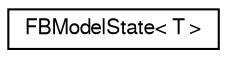 digraph "Graphical Class Hierarchy"
{
  edge [fontname="FreeSans",fontsize="10",labelfontname="FreeSans",labelfontsize="10"];
  node [fontname="FreeSans",fontsize="10",shape=record];
  rankdir="LR";
  Node1 [label="FBModelState\< T \>",height=0.2,width=0.4,color="black", fillcolor="white", style="filled",URL="$de/d75/struct_f_b_model_state.html"];
}
